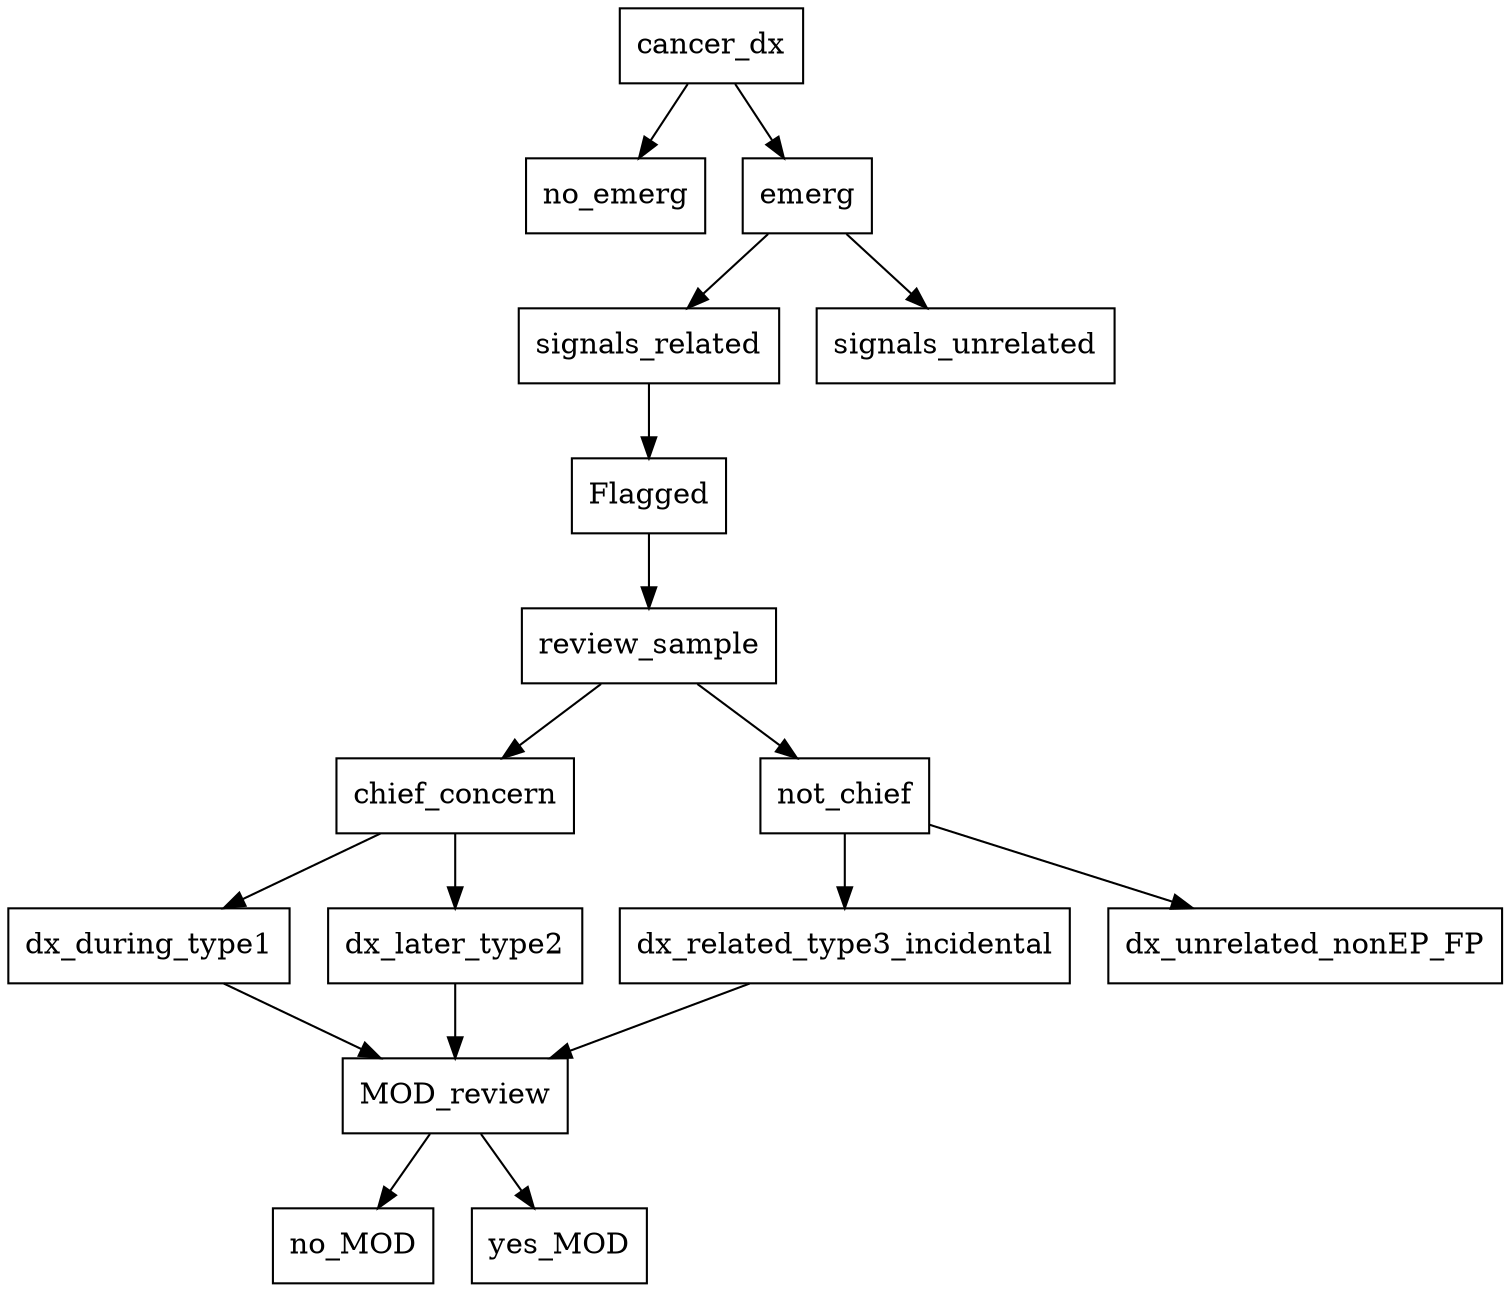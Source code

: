 digraph{

# Nodes

cancer_dx[shape=rectangle]
no_emerg[shape=rectangle]
emerg[shape=rectangle]
signals_related[shape=rectangle]
signals_unrelated[shape=rectangle]

Flagged[shape=rectangle]
review_sample[shape=rectangle]
chief_concern[shape=rectangle]
not_chief[shape=rectangle]

dx_during_type1[shape=rectangle]
dx_later_type2[shape=rectangle]
dx_related_type3_incidental[shape=rectangle]
dx_unrelated_nonEP_FP[shape=rectangle]

MOD_review[shape=rectangle]
no_MOD[shape=rectangle]
yes_MOD[shape=rectangle]

# Edges

cancer_dx -> no_emerg
cancer_dx -> emerg
emerg -> signals_unrelated
emerg -> signals_related
signals_related -> Flagged

Flagged -> review_sample
review_sample -> chief_concern
review_sample -> not_chief
chief_concern -> dx_during_type1
chief_concern -> dx_later_type2
not_chief -> dx_related_type3_incidental
not_chief -> dx_unrelated_nonEP_FP

dx_during_type1 -> MOD_review
dx_later_type2 -> MOD_review
dx_related_type3_incidental -> MOD_review

MOD_review -> yes_MOD
MOD_review -> no_MOD

}
